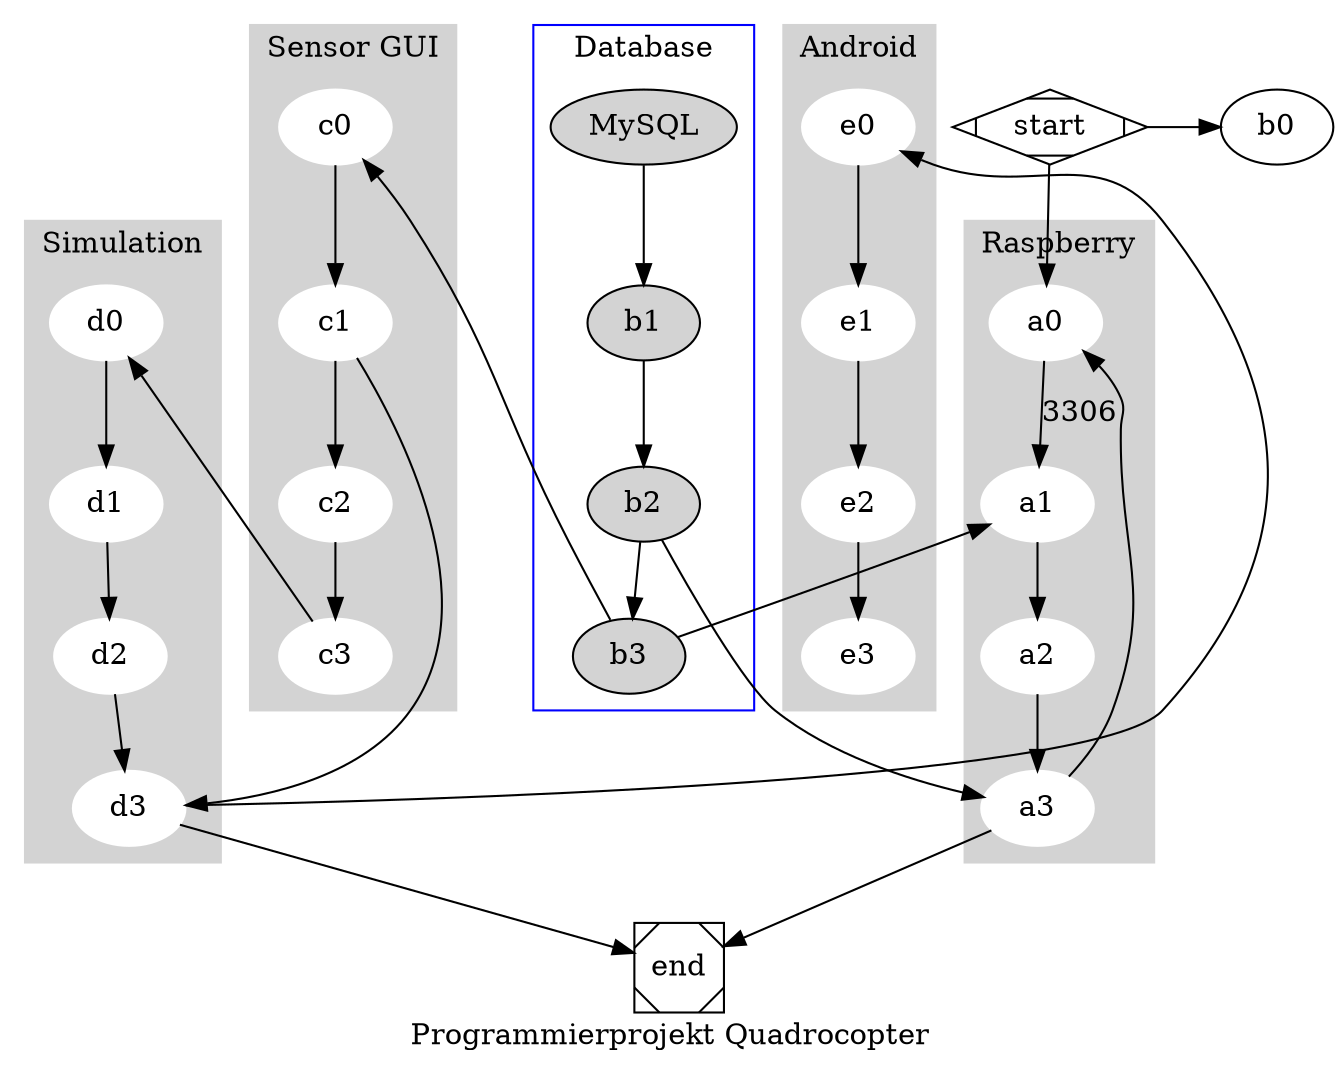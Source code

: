 digraph MyGraph2 {
graph [ label="Programmierprojekt Quadrocopter" ]

subgraph cluster_0 {
style=filled;
color=lightgrey;
node [style=filled,color=white];
a0 -> a1 [ label = 3306 ];
a1 -> a2 -> a3;
label = "Raspberry";
}

subgraph cluster_1 {
node [style=filled];
MySQL -> b1 -> b2 -> b3;
label = "Database";
color=blue
}

subgraph cluster_2 {
style=filled;
color=lightgrey;
node [style=filled,color=white];
c0 -> c1 -> c2 -> c3;
label = "Sensor GUI";
}

subgraph cluster_3 {
style=filled;
color=lightgrey;
node [style=filled,color=white];
d0 -> d1 -> d2 -> d3;
label = "Simulation";
}

subgraph cluster_4 {
style=filled;
color=lightgrey;
node [style=filled,color=white];
e0 -> e1 -> e2 -> e3;
label = "Android";
}

start -> a0;
start -> b0 [constraint=false];
b3 -> a1 [constraint=false];
b2 -> a3 [constraint=false];
a3 -> a0 [constraint=false];
b3 -> c0 [constraint=false];
c3 -> d0 [constraint=false];
c1 -> d3 [constraint=false];
d3 -> e0 [constraint=false];
a3 -> end;
d3 -> end;

start [shape=Mdiamond];
end [shape=Msquare];
}
